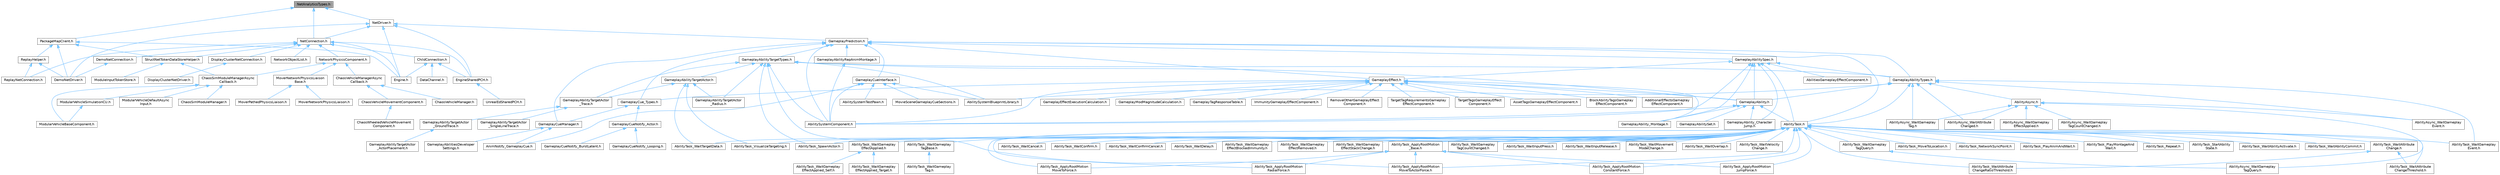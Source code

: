 digraph "NetAnalyticsTypes.h"
{
 // INTERACTIVE_SVG=YES
 // LATEX_PDF_SIZE
  bgcolor="transparent";
  edge [fontname=Helvetica,fontsize=10,labelfontname=Helvetica,labelfontsize=10];
  node [fontname=Helvetica,fontsize=10,shape=box,height=0.2,width=0.4];
  Node1 [id="Node000001",label="NetAnalyticsTypes.h",height=0.2,width=0.4,color="gray40", fillcolor="grey60", style="filled", fontcolor="black",tooltip=" "];
  Node1 -> Node2 [id="edge1_Node000001_Node000002",dir="back",color="steelblue1",style="solid",tooltip=" "];
  Node2 [id="Node000002",label="NetConnection.h",height=0.2,width=0.4,color="grey40", fillcolor="white", style="filled",URL="$d6/d03/NetConnection_8h.html",tooltip=" "];
  Node2 -> Node3 [id="edge2_Node000002_Node000003",dir="back",color="steelblue1",style="solid",tooltip=" "];
  Node3 [id="Node000003",label="ChildConnection.h",height=0.2,width=0.4,color="grey40", fillcolor="white", style="filled",URL="$de/dea/ChildConnection_8h.html",tooltip=" "];
  Node3 -> Node4 [id="edge3_Node000003_Node000004",dir="back",color="steelblue1",style="solid",tooltip=" "];
  Node4 [id="Node000004",label="DataChannel.h",height=0.2,width=0.4,color="grey40", fillcolor="white", style="filled",URL="$df/ded/DataChannel_8h.html",tooltip=" "];
  Node3 -> Node5 [id="edge4_Node000003_Node000005",dir="back",color="steelblue1",style="solid",tooltip=" "];
  Node5 [id="Node000005",label="Engine.h",height=0.2,width=0.4,color="grey40", fillcolor="white", style="filled",URL="$d1/d34/Public_2Engine_8h.html",tooltip=" "];
  Node3 -> Node6 [id="edge5_Node000003_Node000006",dir="back",color="steelblue1",style="solid",tooltip=" "];
  Node6 [id="Node000006",label="EngineSharedPCH.h",height=0.2,width=0.4,color="grey40", fillcolor="white", style="filled",URL="$dc/dbb/EngineSharedPCH_8h.html",tooltip=" "];
  Node6 -> Node7 [id="edge6_Node000006_Node000007",dir="back",color="steelblue1",style="solid",tooltip=" "];
  Node7 [id="Node000007",label="UnrealEdSharedPCH.h",height=0.2,width=0.4,color="grey40", fillcolor="white", style="filled",URL="$d1/de6/UnrealEdSharedPCH_8h.html",tooltip=" "];
  Node2 -> Node8 [id="edge7_Node000002_Node000008",dir="back",color="steelblue1",style="solid",tooltip=" "];
  Node8 [id="Node000008",label="DemoNetConnection.h",height=0.2,width=0.4,color="grey40", fillcolor="white", style="filled",URL="$d7/d81/DemoNetConnection_8h.html",tooltip=" "];
  Node8 -> Node9 [id="edge8_Node000008_Node000009",dir="back",color="steelblue1",style="solid",tooltip=" "];
  Node9 [id="Node000009",label="DemoNetDriver.h",height=0.2,width=0.4,color="grey40", fillcolor="white", style="filled",URL="$df/df9/DemoNetDriver_8h.html",tooltip=" "];
  Node2 -> Node10 [id="edge9_Node000002_Node000010",dir="back",color="steelblue1",style="solid",tooltip=" "];
  Node10 [id="Node000010",label="DisplayClusterNetConnection.h",height=0.2,width=0.4,color="grey40", fillcolor="white", style="filled",URL="$d0/df0/DisplayClusterNetConnection_8h.html",tooltip=" "];
  Node10 -> Node11 [id="edge10_Node000010_Node000011",dir="back",color="steelblue1",style="solid",tooltip=" "];
  Node11 [id="Node000011",label="DisplayClusterNetDriver.h",height=0.2,width=0.4,color="grey40", fillcolor="white", style="filled",URL="$db/de1/DisplayClusterNetDriver_8h.html",tooltip=" "];
  Node2 -> Node5 [id="edge11_Node000002_Node000005",dir="back",color="steelblue1",style="solid",tooltip=" "];
  Node2 -> Node6 [id="edge12_Node000002_Node000006",dir="back",color="steelblue1",style="solid",tooltip=" "];
  Node2 -> Node12 [id="edge13_Node000002_Node000012",dir="back",color="steelblue1",style="solid",tooltip=" "];
  Node12 [id="Node000012",label="NetworkObjectList.h",height=0.2,width=0.4,color="grey40", fillcolor="white", style="filled",URL="$d5/d6a/NetworkObjectList_8h.html",tooltip=" "];
  Node2 -> Node13 [id="edge14_Node000002_Node000013",dir="back",color="steelblue1",style="solid",tooltip=" "];
  Node13 [id="Node000013",label="NetworkPhysicsComponent.h",height=0.2,width=0.4,color="grey40", fillcolor="white", style="filled",URL="$d5/dcb/NetworkPhysicsComponent_8h.html",tooltip=" "];
  Node13 -> Node14 [id="edge15_Node000013_Node000014",dir="back",color="steelblue1",style="solid",tooltip=" "];
  Node14 [id="Node000014",label="ChaosSimModuleManagerAsync\lCallback.h",height=0.2,width=0.4,color="grey40", fillcolor="white", style="filled",URL="$d7/dd0/ChaosSimModuleManagerAsyncCallback_8h.html",tooltip=" "];
  Node14 -> Node15 [id="edge16_Node000014_Node000015",dir="back",color="steelblue1",style="solid",tooltip=" "];
  Node15 [id="Node000015",label="ChaosSimModuleManager.h",height=0.2,width=0.4,color="grey40", fillcolor="white", style="filled",URL="$d7/dd1/ChaosSimModuleManager_8h.html",tooltip=" "];
  Node14 -> Node16 [id="edge17_Node000014_Node000016",dir="back",color="steelblue1",style="solid",tooltip=" "];
  Node16 [id="Node000016",label="ModularVehicleBaseComponent.h",height=0.2,width=0.4,color="grey40", fillcolor="white", style="filled",URL="$d3/dc7/ModularVehicleBaseComponent_8h.html",tooltip=" "];
  Node14 -> Node17 [id="edge18_Node000014_Node000017",dir="back",color="steelblue1",style="solid",tooltip=" "];
  Node17 [id="Node000017",label="ModularVehicleDefaultAsync\lInput.h",height=0.2,width=0.4,color="grey40", fillcolor="white", style="filled",URL="$d5/df8/ModularVehicleDefaultAsyncInput_8h.html",tooltip=" "];
  Node14 -> Node18 [id="edge19_Node000014_Node000018",dir="back",color="steelblue1",style="solid",tooltip=" "];
  Node18 [id="Node000018",label="ModularVehicleSimulationCU.h",height=0.2,width=0.4,color="grey40", fillcolor="white", style="filled",URL="$d8/d61/ModularVehicleSimulationCU_8h.html",tooltip=" "];
  Node18 -> Node16 [id="edge20_Node000018_Node000016",dir="back",color="steelblue1",style="solid",tooltip=" "];
  Node13 -> Node19 [id="edge21_Node000013_Node000019",dir="back",color="steelblue1",style="solid",tooltip=" "];
  Node19 [id="Node000019",label="ChaosVehicleManagerAsync\lCallback.h",height=0.2,width=0.4,color="grey40", fillcolor="white", style="filled",URL="$d4/dea/ChaosVehicleManagerAsyncCallback_8h.html",tooltip=" "];
  Node19 -> Node20 [id="edge22_Node000019_Node000020",dir="back",color="steelblue1",style="solid",tooltip=" "];
  Node20 [id="Node000020",label="ChaosVehicleManager.h",height=0.2,width=0.4,color="grey40", fillcolor="white", style="filled",URL="$d3/d70/ChaosVehicleManager_8h.html",tooltip=" "];
  Node19 -> Node21 [id="edge23_Node000019_Node000021",dir="back",color="steelblue1",style="solid",tooltip=" "];
  Node21 [id="Node000021",label="ChaosVehicleMovementComponent.h",height=0.2,width=0.4,color="grey40", fillcolor="white", style="filled",URL="$dc/dfc/ChaosVehicleMovementComponent_8h.html",tooltip=" "];
  Node21 -> Node22 [id="edge24_Node000021_Node000022",dir="back",color="steelblue1",style="solid",tooltip=" "];
  Node22 [id="Node000022",label="ChaosWheeledVehicleMovement\lComponent.h",height=0.2,width=0.4,color="grey40", fillcolor="white", style="filled",URL="$dc/d77/ChaosWheeledVehicleMovementComponent_8h.html",tooltip=" "];
  Node13 -> Node23 [id="edge25_Node000013_Node000023",dir="back",color="steelblue1",style="solid",tooltip=" "];
  Node23 [id="Node000023",label="MoverNetworkPhysicsLiaison\lBase.h",height=0.2,width=0.4,color="grey40", fillcolor="white", style="filled",URL="$d6/d54/MoverNetworkPhysicsLiaisonBase_8h.html",tooltip=" "];
  Node23 -> Node24 [id="edge26_Node000023_Node000024",dir="back",color="steelblue1",style="solid",tooltip=" "];
  Node24 [id="Node000024",label="MoverNetworkPhysicsLiaison.h",height=0.2,width=0.4,color="grey40", fillcolor="white", style="filled",URL="$d7/d6a/MoverNetworkPhysicsLiaison_8h.html",tooltip=" "];
  Node23 -> Node25 [id="edge27_Node000023_Node000025",dir="back",color="steelblue1",style="solid",tooltip=" "];
  Node25 [id="Node000025",label="MoverPathedPhysicsLiaison.h",height=0.2,width=0.4,color="grey40", fillcolor="white", style="filled",URL="$d8/d2d/MoverPathedPhysicsLiaison_8h.html",tooltip=" "];
  Node2 -> Node26 [id="edge28_Node000002_Node000026",dir="back",color="steelblue1",style="solid",tooltip=" "];
  Node26 [id="Node000026",label="ReplayNetConnection.h",height=0.2,width=0.4,color="grey40", fillcolor="white", style="filled",URL="$d8/dc8/ReplayNetConnection_8h.html",tooltip=" "];
  Node2 -> Node27 [id="edge29_Node000002_Node000027",dir="back",color="steelblue1",style="solid",tooltip=" "];
  Node27 [id="Node000027",label="StructNetTokenDataStoreHelper.h",height=0.2,width=0.4,color="grey40", fillcolor="white", style="filled",URL="$d2/d63/StructNetTokenDataStoreHelper_8h.html",tooltip=" "];
  Node27 -> Node14 [id="edge30_Node000027_Node000014",dir="back",color="steelblue1",style="solid",tooltip=" "];
  Node27 -> Node28 [id="edge31_Node000027_Node000028",dir="back",color="steelblue1",style="solid",tooltip=" "];
  Node28 [id="Node000028",label="ModuleInputTokenStore.h",height=0.2,width=0.4,color="grey40", fillcolor="white", style="filled",URL="$d9/d7e/ModuleInputTokenStore_8h.html",tooltip=" "];
  Node1 -> Node29 [id="edge32_Node000001_Node000029",dir="back",color="steelblue1",style="solid",tooltip=" "];
  Node29 [id="Node000029",label="NetDriver.h",height=0.2,width=0.4,color="grey40", fillcolor="white", style="filled",URL="$d8/d6d/NetDriver_8h.html",tooltip=" "];
  Node29 -> Node9 [id="edge33_Node000029_Node000009",dir="back",color="steelblue1",style="solid",tooltip=" "];
  Node29 -> Node5 [id="edge34_Node000029_Node000005",dir="back",color="steelblue1",style="solid",tooltip=" "];
  Node29 -> Node6 [id="edge35_Node000029_Node000006",dir="back",color="steelblue1",style="solid",tooltip=" "];
  Node29 -> Node30 [id="edge36_Node000029_Node000030",dir="back",color="steelblue1",style="solid",tooltip=" "];
  Node30 [id="Node000030",label="GameplayPrediction.h",height=0.2,width=0.4,color="grey40", fillcolor="white", style="filled",URL="$d1/d2f/GameplayPrediction_8h.html",tooltip=" "];
  Node30 -> Node31 [id="edge37_Node000030_Node000031",dir="back",color="steelblue1",style="solid",tooltip=" "];
  Node31 [id="Node000031",label="AbilitySystemComponent.h",height=0.2,width=0.4,color="grey40", fillcolor="white", style="filled",URL="$d0/da3/AbilitySystemComponent_8h.html",tooltip=" "];
  Node30 -> Node32 [id="edge38_Node000030_Node000032",dir="back",color="steelblue1",style="solid",tooltip=" "];
  Node32 [id="Node000032",label="AbilityTask.h",height=0.2,width=0.4,color="grey40", fillcolor="white", style="filled",URL="$d2/d8e/AbilityTask_8h.html",tooltip=" "];
  Node32 -> Node33 [id="edge39_Node000032_Node000033",dir="back",color="steelblue1",style="solid",tooltip=" "];
  Node33 [id="Node000033",label="AbilityTask_ApplyRootMotion\lConstantForce.h",height=0.2,width=0.4,color="grey40", fillcolor="white", style="filled",URL="$d0/de8/AbilityTask__ApplyRootMotionConstantForce_8h.html",tooltip=" "];
  Node32 -> Node34 [id="edge40_Node000032_Node000034",dir="back",color="steelblue1",style="solid",tooltip=" "];
  Node34 [id="Node000034",label="AbilityTask_ApplyRootMotion\lJumpForce.h",height=0.2,width=0.4,color="grey40", fillcolor="white", style="filled",URL="$d7/db6/AbilityTask__ApplyRootMotionJumpForce_8h.html",tooltip=" "];
  Node32 -> Node35 [id="edge41_Node000032_Node000035",dir="back",color="steelblue1",style="solid",tooltip=" "];
  Node35 [id="Node000035",label="AbilityTask_ApplyRootMotion\lMoveToActorForce.h",height=0.2,width=0.4,color="grey40", fillcolor="white", style="filled",URL="$d5/de3/AbilityTask__ApplyRootMotionMoveToActorForce_8h.html",tooltip=" "];
  Node32 -> Node36 [id="edge42_Node000032_Node000036",dir="back",color="steelblue1",style="solid",tooltip=" "];
  Node36 [id="Node000036",label="AbilityTask_ApplyRootMotion\lMoveToForce.h",height=0.2,width=0.4,color="grey40", fillcolor="white", style="filled",URL="$d3/dc3/AbilityTask__ApplyRootMotionMoveToForce_8h.html",tooltip=" "];
  Node32 -> Node37 [id="edge43_Node000032_Node000037",dir="back",color="steelblue1",style="solid",tooltip=" "];
  Node37 [id="Node000037",label="AbilityTask_ApplyRootMotion\lRadialForce.h",height=0.2,width=0.4,color="grey40", fillcolor="white", style="filled",URL="$da/d06/AbilityTask__ApplyRootMotionRadialForce_8h.html",tooltip=" "];
  Node32 -> Node38 [id="edge44_Node000032_Node000038",dir="back",color="steelblue1",style="solid",tooltip=" "];
  Node38 [id="Node000038",label="AbilityTask_ApplyRootMotion\l_Base.h",height=0.2,width=0.4,color="grey40", fillcolor="white", style="filled",URL="$d8/d7d/AbilityTask__ApplyRootMotion__Base_8h.html",tooltip=" "];
  Node38 -> Node33 [id="edge45_Node000038_Node000033",dir="back",color="steelblue1",style="solid",tooltip=" "];
  Node38 -> Node34 [id="edge46_Node000038_Node000034",dir="back",color="steelblue1",style="solid",tooltip=" "];
  Node38 -> Node35 [id="edge47_Node000038_Node000035",dir="back",color="steelblue1",style="solid",tooltip=" "];
  Node38 -> Node36 [id="edge48_Node000038_Node000036",dir="back",color="steelblue1",style="solid",tooltip=" "];
  Node38 -> Node37 [id="edge49_Node000038_Node000037",dir="back",color="steelblue1",style="solid",tooltip=" "];
  Node32 -> Node39 [id="edge50_Node000032_Node000039",dir="back",color="steelblue1",style="solid",tooltip=" "];
  Node39 [id="Node000039",label="AbilityTask_MoveToLocation.h",height=0.2,width=0.4,color="grey40", fillcolor="white", style="filled",URL="$da/d8d/AbilityTask__MoveToLocation_8h.html",tooltip=" "];
  Node32 -> Node40 [id="edge51_Node000032_Node000040",dir="back",color="steelblue1",style="solid",tooltip=" "];
  Node40 [id="Node000040",label="AbilityTask_NetworkSyncPoint.h",height=0.2,width=0.4,color="grey40", fillcolor="white", style="filled",URL="$dc/d62/AbilityTask__NetworkSyncPoint_8h.html",tooltip=" "];
  Node32 -> Node41 [id="edge52_Node000032_Node000041",dir="back",color="steelblue1",style="solid",tooltip=" "];
  Node41 [id="Node000041",label="AbilityTask_PlayAnimAndWait.h",height=0.2,width=0.4,color="grey40", fillcolor="white", style="filled",URL="$d4/d50/AbilityTask__PlayAnimAndWait_8h.html",tooltip=" "];
  Node32 -> Node42 [id="edge53_Node000032_Node000042",dir="back",color="steelblue1",style="solid",tooltip=" "];
  Node42 [id="Node000042",label="AbilityTask_PlayMontageAnd\lWait.h",height=0.2,width=0.4,color="grey40", fillcolor="white", style="filled",URL="$de/d05/AbilityTask__PlayMontageAndWait_8h.html",tooltip=" "];
  Node32 -> Node43 [id="edge54_Node000032_Node000043",dir="back",color="steelblue1",style="solid",tooltip=" "];
  Node43 [id="Node000043",label="AbilityTask_Repeat.h",height=0.2,width=0.4,color="grey40", fillcolor="white", style="filled",URL="$da/d7d/AbilityTask__Repeat_8h.html",tooltip=" "];
  Node32 -> Node44 [id="edge55_Node000032_Node000044",dir="back",color="steelblue1",style="solid",tooltip=" "];
  Node44 [id="Node000044",label="AbilityTask_SpawnActor.h",height=0.2,width=0.4,color="grey40", fillcolor="white", style="filled",URL="$dc/d97/AbilityTask__SpawnActor_8h.html",tooltip=" "];
  Node32 -> Node45 [id="edge56_Node000032_Node000045",dir="back",color="steelblue1",style="solid",tooltip=" "];
  Node45 [id="Node000045",label="AbilityTask_StartAbility\lState.h",height=0.2,width=0.4,color="grey40", fillcolor="white", style="filled",URL="$db/d91/AbilityTask__StartAbilityState_8h.html",tooltip=" "];
  Node32 -> Node46 [id="edge57_Node000032_Node000046",dir="back",color="steelblue1",style="solid",tooltip=" "];
  Node46 [id="Node000046",label="AbilityTask_VisualizeTargeting.h",height=0.2,width=0.4,color="grey40", fillcolor="white", style="filled",URL="$df/dbd/AbilityTask__VisualizeTargeting_8h.html",tooltip=" "];
  Node32 -> Node47 [id="edge58_Node000032_Node000047",dir="back",color="steelblue1",style="solid",tooltip=" "];
  Node47 [id="Node000047",label="AbilityTask_WaitAbilityActivate.h",height=0.2,width=0.4,color="grey40", fillcolor="white", style="filled",URL="$db/da3/AbilityTask__WaitAbilityActivate_8h.html",tooltip=" "];
  Node32 -> Node48 [id="edge59_Node000032_Node000048",dir="back",color="steelblue1",style="solid",tooltip=" "];
  Node48 [id="Node000048",label="AbilityTask_WaitAbilityCommit.h",height=0.2,width=0.4,color="grey40", fillcolor="white", style="filled",URL="$de/de8/AbilityTask__WaitAbilityCommit_8h.html",tooltip=" "];
  Node32 -> Node49 [id="edge60_Node000032_Node000049",dir="back",color="steelblue1",style="solid",tooltip=" "];
  Node49 [id="Node000049",label="AbilityTask_WaitAttribute\lChange.h",height=0.2,width=0.4,color="grey40", fillcolor="white", style="filled",URL="$dd/d60/AbilityTask__WaitAttributeChange_8h.html",tooltip=" "];
  Node49 -> Node50 [id="edge61_Node000049_Node000050",dir="back",color="steelblue1",style="solid",tooltip=" "];
  Node50 [id="Node000050",label="AbilityTask_WaitAttribute\lChangeRatioThreshold.h",height=0.2,width=0.4,color="grey40", fillcolor="white", style="filled",URL="$de/d5e/AbilityTask__WaitAttributeChangeRatioThreshold_8h.html",tooltip=" "];
  Node49 -> Node51 [id="edge62_Node000049_Node000051",dir="back",color="steelblue1",style="solid",tooltip=" "];
  Node51 [id="Node000051",label="AbilityTask_WaitAttribute\lChangeThreshold.h",height=0.2,width=0.4,color="grey40", fillcolor="white", style="filled",URL="$db/d3e/AbilityTask__WaitAttributeChangeThreshold_8h.html",tooltip=" "];
  Node32 -> Node50 [id="edge63_Node000032_Node000050",dir="back",color="steelblue1",style="solid",tooltip=" "];
  Node32 -> Node51 [id="edge64_Node000032_Node000051",dir="back",color="steelblue1",style="solid",tooltip=" "];
  Node32 -> Node52 [id="edge65_Node000032_Node000052",dir="back",color="steelblue1",style="solid",tooltip=" "];
  Node52 [id="Node000052",label="AbilityTask_WaitCancel.h",height=0.2,width=0.4,color="grey40", fillcolor="white", style="filled",URL="$dc/d16/AbilityTask__WaitCancel_8h.html",tooltip=" "];
  Node32 -> Node53 [id="edge66_Node000032_Node000053",dir="back",color="steelblue1",style="solid",tooltip=" "];
  Node53 [id="Node000053",label="AbilityTask_WaitConfirm.h",height=0.2,width=0.4,color="grey40", fillcolor="white", style="filled",URL="$d3/d4f/AbilityTask__WaitConfirm_8h.html",tooltip=" "];
  Node32 -> Node54 [id="edge67_Node000032_Node000054",dir="back",color="steelblue1",style="solid",tooltip=" "];
  Node54 [id="Node000054",label="AbilityTask_WaitConfirmCancel.h",height=0.2,width=0.4,color="grey40", fillcolor="white", style="filled",URL="$de/d88/AbilityTask__WaitConfirmCancel_8h.html",tooltip=" "];
  Node32 -> Node55 [id="edge68_Node000032_Node000055",dir="back",color="steelblue1",style="solid",tooltip=" "];
  Node55 [id="Node000055",label="AbilityTask_WaitDelay.h",height=0.2,width=0.4,color="grey40", fillcolor="white", style="filled",URL="$dc/d63/AbilityTask__WaitDelay_8h.html",tooltip=" "];
  Node32 -> Node56 [id="edge69_Node000032_Node000056",dir="back",color="steelblue1",style="solid",tooltip=" "];
  Node56 [id="Node000056",label="AbilityTask_WaitGameplay\lEffectApplied.h",height=0.2,width=0.4,color="grey40", fillcolor="white", style="filled",URL="$d8/dfe/AbilityTask__WaitGameplayEffectApplied_8h.html",tooltip=" "];
  Node56 -> Node57 [id="edge70_Node000056_Node000057",dir="back",color="steelblue1",style="solid",tooltip=" "];
  Node57 [id="Node000057",label="AbilityTask_WaitGameplay\lEffectApplied_Self.h",height=0.2,width=0.4,color="grey40", fillcolor="white", style="filled",URL="$d0/d01/AbilityTask__WaitGameplayEffectApplied__Self_8h.html",tooltip=" "];
  Node56 -> Node58 [id="edge71_Node000056_Node000058",dir="back",color="steelblue1",style="solid",tooltip=" "];
  Node58 [id="Node000058",label="AbilityTask_WaitGameplay\lEffectApplied_Target.h",height=0.2,width=0.4,color="grey40", fillcolor="white", style="filled",URL="$db/dc4/AbilityTask__WaitGameplayEffectApplied__Target_8h.html",tooltip=" "];
  Node32 -> Node59 [id="edge72_Node000032_Node000059",dir="back",color="steelblue1",style="solid",tooltip=" "];
  Node59 [id="Node000059",label="AbilityTask_WaitGameplay\lEffectBlockedImmunity.h",height=0.2,width=0.4,color="grey40", fillcolor="white", style="filled",URL="$d4/d24/AbilityTask__WaitGameplayEffectBlockedImmunity_8h.html",tooltip=" "];
  Node32 -> Node60 [id="edge73_Node000032_Node000060",dir="back",color="steelblue1",style="solid",tooltip=" "];
  Node60 [id="Node000060",label="AbilityTask_WaitGameplay\lEffectRemoved.h",height=0.2,width=0.4,color="grey40", fillcolor="white", style="filled",URL="$d1/da9/AbilityTask__WaitGameplayEffectRemoved_8h.html",tooltip=" "];
  Node32 -> Node61 [id="edge74_Node000032_Node000061",dir="back",color="steelblue1",style="solid",tooltip=" "];
  Node61 [id="Node000061",label="AbilityTask_WaitGameplay\lEffectStackChange.h",height=0.2,width=0.4,color="grey40", fillcolor="white", style="filled",URL="$de/db3/AbilityTask__WaitGameplayEffectStackChange_8h.html",tooltip=" "];
  Node32 -> Node62 [id="edge75_Node000032_Node000062",dir="back",color="steelblue1",style="solid",tooltip=" "];
  Node62 [id="Node000062",label="AbilityTask_WaitGameplay\lEvent.h",height=0.2,width=0.4,color="grey40", fillcolor="white", style="filled",URL="$dc/db8/AbilityTask__WaitGameplayEvent_8h.html",tooltip=" "];
  Node32 -> Node63 [id="edge76_Node000032_Node000063",dir="back",color="steelblue1",style="solid",tooltip=" "];
  Node63 [id="Node000063",label="AbilityTask_WaitGameplay\lTagBase.h",height=0.2,width=0.4,color="grey40", fillcolor="white", style="filled",URL="$d8/dd0/AbilityTask__WaitGameplayTagBase_8h.html",tooltip=" "];
  Node63 -> Node64 [id="edge77_Node000063_Node000064",dir="back",color="steelblue1",style="solid",tooltip=" "];
  Node64 [id="Node000064",label="AbilityTask_WaitGameplay\lTag.h",height=0.2,width=0.4,color="grey40", fillcolor="white", style="filled",URL="$d3/d4f/AbilityTask__WaitGameplayTag_8h.html",tooltip=" "];
  Node32 -> Node65 [id="edge78_Node000032_Node000065",dir="back",color="steelblue1",style="solid",tooltip=" "];
  Node65 [id="Node000065",label="AbilityTask_WaitGameplay\lTagCountChanged.h",height=0.2,width=0.4,color="grey40", fillcolor="white", style="filled",URL="$dd/d55/AbilityTask__WaitGameplayTagCountChanged_8h.html",tooltip=" "];
  Node32 -> Node66 [id="edge79_Node000032_Node000066",dir="back",color="steelblue1",style="solid",tooltip=" "];
  Node66 [id="Node000066",label="AbilityTask_WaitGameplay\lTagQuery.h",height=0.2,width=0.4,color="grey40", fillcolor="white", style="filled",URL="$d4/d7f/AbilityTask__WaitGameplayTagQuery_8h.html",tooltip=" "];
  Node66 -> Node67 [id="edge80_Node000066_Node000067",dir="back",color="steelblue1",style="solid",tooltip=" "];
  Node67 [id="Node000067",label="AbilityAsync_WaitGameplay\lTagQuery.h",height=0.2,width=0.4,color="grey40", fillcolor="white", style="filled",URL="$d5/d29/AbilityAsync__WaitGameplayTagQuery_8h.html",tooltip=" "];
  Node32 -> Node68 [id="edge81_Node000032_Node000068",dir="back",color="steelblue1",style="solid",tooltip=" "];
  Node68 [id="Node000068",label="AbilityTask_WaitInputPress.h",height=0.2,width=0.4,color="grey40", fillcolor="white", style="filled",URL="$d6/d00/AbilityTask__WaitInputPress_8h.html",tooltip=" "];
  Node32 -> Node69 [id="edge82_Node000032_Node000069",dir="back",color="steelblue1",style="solid",tooltip=" "];
  Node69 [id="Node000069",label="AbilityTask_WaitInputRelease.h",height=0.2,width=0.4,color="grey40", fillcolor="white", style="filled",URL="$d1/d89/AbilityTask__WaitInputRelease_8h.html",tooltip=" "];
  Node32 -> Node70 [id="edge83_Node000032_Node000070",dir="back",color="steelblue1",style="solid",tooltip=" "];
  Node70 [id="Node000070",label="AbilityTask_WaitMovement\lModeChange.h",height=0.2,width=0.4,color="grey40", fillcolor="white", style="filled",URL="$d9/df7/AbilityTask__WaitMovementModeChange_8h.html",tooltip=" "];
  Node32 -> Node71 [id="edge84_Node000032_Node000071",dir="back",color="steelblue1",style="solid",tooltip=" "];
  Node71 [id="Node000071",label="AbilityTask_WaitOverlap.h",height=0.2,width=0.4,color="grey40", fillcolor="white", style="filled",URL="$d9/dab/AbilityTask__WaitOverlap_8h.html",tooltip=" "];
  Node32 -> Node72 [id="edge85_Node000032_Node000072",dir="back",color="steelblue1",style="solid",tooltip=" "];
  Node72 [id="Node000072",label="AbilityTask_WaitTargetData.h",height=0.2,width=0.4,color="grey40", fillcolor="white", style="filled",URL="$d2/d40/AbilityTask__WaitTargetData_8h.html",tooltip=" "];
  Node32 -> Node73 [id="edge86_Node000032_Node000073",dir="back",color="steelblue1",style="solid",tooltip=" "];
  Node73 [id="Node000073",label="AbilityTask_WaitVelocity\lChange.h",height=0.2,width=0.4,color="grey40", fillcolor="white", style="filled",URL="$da/d38/AbilityTask__WaitVelocityChange_8h.html",tooltip=" "];
  Node30 -> Node74 [id="edge87_Node000030_Node000074",dir="back",color="steelblue1",style="solid",tooltip=" "];
  Node74 [id="Node000074",label="GameplayAbilityRepAnimMontage.h",height=0.2,width=0.4,color="grey40", fillcolor="white", style="filled",URL="$d2/d68/GameplayAbilityRepAnimMontage_8h.html",tooltip=" "];
  Node74 -> Node31 [id="edge88_Node000074_Node000031",dir="back",color="steelblue1",style="solid",tooltip=" "];
  Node30 -> Node75 [id="edge89_Node000030_Node000075",dir="back",color="steelblue1",style="solid",tooltip=" "];
  Node75 [id="Node000075",label="GameplayAbilitySpec.h",height=0.2,width=0.4,color="grey40", fillcolor="white", style="filled",URL="$dd/daf/GameplayAbilitySpec_8h.html",tooltip=" "];
  Node75 -> Node76 [id="edge90_Node000075_Node000076",dir="back",color="steelblue1",style="solid",tooltip=" "];
  Node76 [id="Node000076",label="AbilitiesGameplayEffectComponent.h",height=0.2,width=0.4,color="grey40", fillcolor="white", style="filled",URL="$da/db0/AbilitiesGameplayEffectComponent_8h.html",tooltip=" "];
  Node75 -> Node31 [id="edge91_Node000075_Node000031",dir="back",color="steelblue1",style="solid",tooltip=" "];
  Node75 -> Node32 [id="edge92_Node000075_Node000032",dir="back",color="steelblue1",style="solid",tooltip=" "];
  Node75 -> Node77 [id="edge93_Node000075_Node000077",dir="back",color="steelblue1",style="solid",tooltip=" "];
  Node77 [id="Node000077",label="GameplayAbility.h",height=0.2,width=0.4,color="grey40", fillcolor="white", style="filled",URL="$dc/d44/GameplayAbility_8h.html",tooltip=" "];
  Node77 -> Node31 [id="edge94_Node000077_Node000031",dir="back",color="steelblue1",style="solid",tooltip=" "];
  Node77 -> Node32 [id="edge95_Node000077_Node000032",dir="back",color="steelblue1",style="solid",tooltip=" "];
  Node77 -> Node78 [id="edge96_Node000077_Node000078",dir="back",color="steelblue1",style="solid",tooltip=" "];
  Node78 [id="Node000078",label="GameplayAbilitySet.h",height=0.2,width=0.4,color="grey40", fillcolor="white", style="filled",URL="$d5/d19/GameplayAbilitySet_8h.html",tooltip=" "];
  Node77 -> Node79 [id="edge97_Node000077_Node000079",dir="back",color="steelblue1",style="solid",tooltip=" "];
  Node79 [id="Node000079",label="GameplayAbility_Character\lJump.h",height=0.2,width=0.4,color="grey40", fillcolor="white", style="filled",URL="$d7/dd2/GameplayAbility__CharacterJump_8h.html",tooltip=" "];
  Node77 -> Node80 [id="edge98_Node000077_Node000080",dir="back",color="steelblue1",style="solid",tooltip=" "];
  Node80 [id="Node000080",label="GameplayAbility_Montage.h",height=0.2,width=0.4,color="grey40", fillcolor="white", style="filled",URL="$d6/d77/GameplayAbility__Montage_8h.html",tooltip=" "];
  Node75 -> Node81 [id="edge99_Node000075_Node000081",dir="back",color="steelblue1",style="solid",tooltip=" "];
  Node81 [id="Node000081",label="GameplayAbilityTypes.h",height=0.2,width=0.4,color="grey40", fillcolor="white", style="filled",URL="$d1/dd9/GameplayAbilityTypes_8h.html",tooltip=" "];
  Node81 -> Node82 [id="edge100_Node000081_Node000082",dir="back",color="steelblue1",style="solid",tooltip=" "];
  Node82 [id="Node000082",label="AbilityAsync.h",height=0.2,width=0.4,color="grey40", fillcolor="white", style="filled",URL="$d8/dce/AbilityAsync_8h.html",tooltip=" "];
  Node82 -> Node83 [id="edge101_Node000082_Node000083",dir="back",color="steelblue1",style="solid",tooltip=" "];
  Node83 [id="Node000083",label="AbilityAsync_WaitAttribute\lChanged.h",height=0.2,width=0.4,color="grey40", fillcolor="white", style="filled",URL="$d8/d81/AbilityAsync__WaitAttributeChanged_8h.html",tooltip=" "];
  Node82 -> Node84 [id="edge102_Node000082_Node000084",dir="back",color="steelblue1",style="solid",tooltip=" "];
  Node84 [id="Node000084",label="AbilityAsync_WaitGameplay\lEffectApplied.h",height=0.2,width=0.4,color="grey40", fillcolor="white", style="filled",URL="$dd/d1a/AbilityAsync__WaitGameplayEffectApplied_8h.html",tooltip=" "];
  Node82 -> Node85 [id="edge103_Node000082_Node000085",dir="back",color="steelblue1",style="solid",tooltip=" "];
  Node85 [id="Node000085",label="AbilityAsync_WaitGameplay\lEvent.h",height=0.2,width=0.4,color="grey40", fillcolor="white", style="filled",URL="$d4/d2d/AbilityAsync__WaitGameplayEvent_8h.html",tooltip=" "];
  Node82 -> Node86 [id="edge104_Node000082_Node000086",dir="back",color="steelblue1",style="solid",tooltip=" "];
  Node86 [id="Node000086",label="AbilityAsync_WaitGameplay\lTag.h",height=0.2,width=0.4,color="grey40", fillcolor="white", style="filled",URL="$d8/dc5/AbilityAsync__WaitGameplayTag_8h.html",tooltip=" "];
  Node82 -> Node87 [id="edge105_Node000082_Node000087",dir="back",color="steelblue1",style="solid",tooltip=" "];
  Node87 [id="Node000087",label="AbilityAsync_WaitGameplay\lTagCountChanged.h",height=0.2,width=0.4,color="grey40", fillcolor="white", style="filled",URL="$d3/d03/AbilityAsync__WaitGameplayTagCountChanged_8h.html",tooltip=" "];
  Node82 -> Node67 [id="edge106_Node000082_Node000067",dir="back",color="steelblue1",style="solid",tooltip=" "];
  Node81 -> Node83 [id="edge107_Node000081_Node000083",dir="back",color="steelblue1",style="solid",tooltip=" "];
  Node81 -> Node85 [id="edge108_Node000081_Node000085",dir="back",color="steelblue1",style="solid",tooltip=" "];
  Node81 -> Node86 [id="edge109_Node000081_Node000086",dir="back",color="steelblue1",style="solid",tooltip=" "];
  Node81 -> Node88 [id="edge110_Node000081_Node000088",dir="back",color="steelblue1",style="solid",tooltip=" "];
  Node88 [id="Node000088",label="AbilitySystemBlueprintLibrary.h",height=0.2,width=0.4,color="grey40", fillcolor="white", style="filled",URL="$d5/dd6/AbilitySystemBlueprintLibrary_8h.html",tooltip=" "];
  Node81 -> Node32 [id="edge111_Node000081_Node000032",dir="back",color="steelblue1",style="solid",tooltip=" "];
  Node81 -> Node62 [id="edge112_Node000081_Node000062",dir="back",color="steelblue1",style="solid",tooltip=" "];
  Node81 -> Node77 [id="edge113_Node000081_Node000077",dir="back",color="steelblue1",style="solid",tooltip=" "];
  Node75 -> Node79 [id="edge114_Node000075_Node000079",dir="back",color="steelblue1",style="solid",tooltip=" "];
  Node75 -> Node80 [id="edge115_Node000075_Node000080",dir="back",color="steelblue1",style="solid",tooltip=" "];
  Node75 -> Node89 [id="edge116_Node000075_Node000089",dir="back",color="steelblue1",style="solid",tooltip=" "];
  Node89 [id="Node000089",label="GameplayEffect.h",height=0.2,width=0.4,color="grey40", fillcolor="white", style="filled",URL="$d4/d15/GameplayEffect_8h.html",tooltip=" "];
  Node89 -> Node31 [id="edge117_Node000089_Node000031",dir="back",color="steelblue1",style="solid",tooltip=" "];
  Node89 -> Node90 [id="edge118_Node000089_Node000090",dir="back",color="steelblue1",style="solid",tooltip=" "];
  Node90 [id="Node000090",label="AdditionalEffectsGameplay\lEffectComponent.h",height=0.2,width=0.4,color="grey40", fillcolor="white", style="filled",URL="$d5/dd7/AdditionalEffectsGameplayEffectComponent_8h.html",tooltip=" "];
  Node89 -> Node91 [id="edge119_Node000089_Node000091",dir="back",color="steelblue1",style="solid",tooltip=" "];
  Node91 [id="Node000091",label="AssetTagsGameplayEffectComponent.h",height=0.2,width=0.4,color="grey40", fillcolor="white", style="filled",URL="$df/d29/AssetTagsGameplayEffectComponent_8h.html",tooltip=" "];
  Node89 -> Node92 [id="edge120_Node000089_Node000092",dir="back",color="steelblue1",style="solid",tooltip=" "];
  Node92 [id="Node000092",label="BlockAbilityTagsGameplay\lEffectComponent.h",height=0.2,width=0.4,color="grey40", fillcolor="white", style="filled",URL="$d3/dad/BlockAbilityTagsGameplayEffectComponent_8h.html",tooltip=" "];
  Node89 -> Node77 [id="edge121_Node000089_Node000077",dir="back",color="steelblue1",style="solid",tooltip=" "];
  Node89 -> Node80 [id="edge122_Node000089_Node000080",dir="back",color="steelblue1",style="solid",tooltip=" "];
  Node89 -> Node93 [id="edge123_Node000089_Node000093",dir="back",color="steelblue1",style="solid",tooltip=" "];
  Node93 [id="Node000093",label="GameplayCue_Types.h",height=0.2,width=0.4,color="grey40", fillcolor="white", style="filled",URL="$da/d67/GameplayCue__Types_8h.html",tooltip=" "];
  Node93 -> Node94 [id="edge124_Node000093_Node000094",dir="back",color="steelblue1",style="solid",tooltip=" "];
  Node94 [id="Node000094",label="GameplayCueManager.h",height=0.2,width=0.4,color="grey40", fillcolor="white", style="filled",URL="$d7/d4e/GameplayCueManager_8h.html",tooltip=" "];
  Node94 -> Node95 [id="edge125_Node000094_Node000095",dir="back",color="steelblue1",style="solid",tooltip=" "];
  Node95 [id="Node000095",label="AnimNotify_GameplayCue.h",height=0.2,width=0.4,color="grey40", fillcolor="white", style="filled",URL="$da/d48/AnimNotify__GameplayCue_8h.html",tooltip=" "];
  Node94 -> Node96 [id="edge126_Node000094_Node000096",dir="back",color="steelblue1",style="solid",tooltip=" "];
  Node96 [id="Node000096",label="GameplayAbilitiesDeveloper\lSettings.h",height=0.2,width=0.4,color="grey40", fillcolor="white", style="filled",URL="$d3/d55/GameplayAbilitiesDeveloperSettings_8h.html",tooltip=" "];
  Node93 -> Node97 [id="edge127_Node000093_Node000097",dir="back",color="steelblue1",style="solid",tooltip=" "];
  Node97 [id="Node000097",label="GameplayCueNotify_Actor.h",height=0.2,width=0.4,color="grey40", fillcolor="white", style="filled",URL="$df/d91/GameplayCueNotify__Actor_8h.html",tooltip=" "];
  Node97 -> Node98 [id="edge128_Node000097_Node000098",dir="back",color="steelblue1",style="solid",tooltip=" "];
  Node98 [id="Node000098",label="GameplayCueNotify_BurstLatent.h",height=0.2,width=0.4,color="grey40", fillcolor="white", style="filled",URL="$df/db0/GameplayCueNotify__BurstLatent_8h.html",tooltip=" "];
  Node97 -> Node99 [id="edge129_Node000097_Node000099",dir="back",color="steelblue1",style="solid",tooltip=" "];
  Node99 [id="Node000099",label="GameplayCueNotify_Looping.h",height=0.2,width=0.4,color="grey40", fillcolor="white", style="filled",URL="$d5/db4/GameplayCueNotify__Looping_8h.html",tooltip=" "];
  Node89 -> Node100 [id="edge130_Node000089_Node000100",dir="back",color="steelblue1",style="solid",tooltip=" "];
  Node100 [id="Node000100",label="GameplayEffectExecutionCalculation.h",height=0.2,width=0.4,color="grey40", fillcolor="white", style="filled",URL="$df/d9d/GameplayEffectExecutionCalculation_8h.html",tooltip=" "];
  Node89 -> Node101 [id="edge131_Node000089_Node000101",dir="back",color="steelblue1",style="solid",tooltip=" "];
  Node101 [id="Node000101",label="GameplayModMagnitudeCalculation.h",height=0.2,width=0.4,color="grey40", fillcolor="white", style="filled",URL="$dd/da6/GameplayModMagnitudeCalculation_8h.html",tooltip=" "];
  Node89 -> Node102 [id="edge132_Node000089_Node000102",dir="back",color="steelblue1",style="solid",tooltip=" "];
  Node102 [id="Node000102",label="GameplayTagResponseTable.h",height=0.2,width=0.4,color="grey40", fillcolor="white", style="filled",URL="$d1/d27/GameplayTagResponseTable_8h.html",tooltip=" "];
  Node89 -> Node103 [id="edge133_Node000089_Node000103",dir="back",color="steelblue1",style="solid",tooltip=" "];
  Node103 [id="Node000103",label="ImmunityGameplayEffectComponent.h",height=0.2,width=0.4,color="grey40", fillcolor="white", style="filled",URL="$d7/dae/ImmunityGameplayEffectComponent_8h.html",tooltip=" "];
  Node89 -> Node104 [id="edge134_Node000089_Node000104",dir="back",color="steelblue1",style="solid",tooltip=" "];
  Node104 [id="Node000104",label="RemoveOtherGameplayEffect\lComponent.h",height=0.2,width=0.4,color="grey40", fillcolor="white", style="filled",URL="$d8/da2/RemoveOtherGameplayEffectComponent_8h.html",tooltip=" "];
  Node89 -> Node105 [id="edge135_Node000089_Node000105",dir="back",color="steelblue1",style="solid",tooltip=" "];
  Node105 [id="Node000105",label="TargetTagRequirementsGameplay\lEffectComponent.h",height=0.2,width=0.4,color="grey40", fillcolor="white", style="filled",URL="$d3/df8/TargetTagRequirementsGameplayEffectComponent_8h.html",tooltip=" "];
  Node89 -> Node106 [id="edge136_Node000089_Node000106",dir="back",color="steelblue1",style="solid",tooltip=" "];
  Node106 [id="Node000106",label="TargetTagsGameplayEffect\lComponent.h",height=0.2,width=0.4,color="grey40", fillcolor="white", style="filled",URL="$d5/d2e/TargetTagsGameplayEffectComponent_8h.html",tooltip=" "];
  Node30 -> Node107 [id="edge137_Node000030_Node000107",dir="back",color="steelblue1",style="solid",tooltip=" "];
  Node107 [id="Node000107",label="GameplayAbilityTargetTypes.h",height=0.2,width=0.4,color="grey40", fillcolor="white", style="filled",URL="$d8/dd1/GameplayAbilityTargetTypes_8h.html",tooltip=" "];
  Node107 -> Node88 [id="edge138_Node000107_Node000088",dir="back",color="steelblue1",style="solid",tooltip=" "];
  Node107 -> Node31 [id="edge139_Node000107_Node000031",dir="back",color="steelblue1",style="solid",tooltip=" "];
  Node107 -> Node35 [id="edge140_Node000107_Node000035",dir="back",color="steelblue1",style="solid",tooltip=" "];
  Node107 -> Node44 [id="edge141_Node000107_Node000044",dir="back",color="steelblue1",style="solid",tooltip=" "];
  Node107 -> Node77 [id="edge142_Node000107_Node000077",dir="back",color="steelblue1",style="solid",tooltip=" "];
  Node107 -> Node108 [id="edge143_Node000107_Node000108",dir="back",color="steelblue1",style="solid",tooltip=" "];
  Node108 [id="Node000108",label="GameplayAbilityTargetActor.h",height=0.2,width=0.4,color="grey40", fillcolor="white", style="filled",URL="$d7/d35/GameplayAbilityTargetActor_8h.html",tooltip=" "];
  Node108 -> Node46 [id="edge144_Node000108_Node000046",dir="back",color="steelblue1",style="solid",tooltip=" "];
  Node108 -> Node72 [id="edge145_Node000108_Node000072",dir="back",color="steelblue1",style="solid",tooltip=" "];
  Node108 -> Node109 [id="edge146_Node000108_Node000109",dir="back",color="steelblue1",style="solid",tooltip=" "];
  Node109 [id="Node000109",label="GameplayAbilityTargetActor\l_Radius.h",height=0.2,width=0.4,color="grey40", fillcolor="white", style="filled",URL="$da/d31/GameplayAbilityTargetActor__Radius_8h.html",tooltip=" "];
  Node108 -> Node110 [id="edge147_Node000108_Node000110",dir="back",color="steelblue1",style="solid",tooltip=" "];
  Node110 [id="Node000110",label="GameplayAbilityTargetActor\l_Trace.h",height=0.2,width=0.4,color="grey40", fillcolor="white", style="filled",URL="$d6/d1b/GameplayAbilityTargetActor__Trace_8h.html",tooltip=" "];
  Node110 -> Node111 [id="edge148_Node000110_Node000111",dir="back",color="steelblue1",style="solid",tooltip=" "];
  Node111 [id="Node000111",label="GameplayAbilityTargetActor\l_GroundTrace.h",height=0.2,width=0.4,color="grey40", fillcolor="white", style="filled",URL="$d8/daf/GameplayAbilityTargetActor__GroundTrace_8h.html",tooltip=" "];
  Node111 -> Node112 [id="edge149_Node000111_Node000112",dir="back",color="steelblue1",style="solid",tooltip=" "];
  Node112 [id="Node000112",label="GameplayAbilityTargetActor\l_ActorPlacement.h",height=0.2,width=0.4,color="grey40", fillcolor="white", style="filled",URL="$d5/d60/GameplayAbilityTargetActor__ActorPlacement_8h.html",tooltip=" "];
  Node110 -> Node113 [id="edge150_Node000110_Node000113",dir="back",color="steelblue1",style="solid",tooltip=" "];
  Node113 [id="Node000113",label="GameplayAbilityTargetActor\l_SingleLineTrace.h",height=0.2,width=0.4,color="grey40", fillcolor="white", style="filled",URL="$dc/d15/GameplayAbilityTargetActor__SingleLineTrace_8h.html",tooltip=" "];
  Node107 -> Node109 [id="edge151_Node000107_Node000109",dir="back",color="steelblue1",style="solid",tooltip=" "];
  Node107 -> Node110 [id="edge152_Node000107_Node000110",dir="back",color="steelblue1",style="solid",tooltip=" "];
  Node107 -> Node81 [id="edge153_Node000107_Node000081",dir="back",color="steelblue1",style="solid",tooltip=" "];
  Node30 -> Node81 [id="edge154_Node000030_Node000081",dir="back",color="steelblue1",style="solid",tooltip=" "];
  Node30 -> Node114 [id="edge155_Node000030_Node000114",dir="back",color="steelblue1",style="solid",tooltip=" "];
  Node114 [id="Node000114",label="GameplayCueInterface.h",height=0.2,width=0.4,color="grey40", fillcolor="white", style="filled",URL="$d3/d31/GameplayCueInterface_8h.html",tooltip=" "];
  Node114 -> Node88 [id="edge156_Node000114_Node000088",dir="back",color="steelblue1",style="solid",tooltip=" "];
  Node114 -> Node31 [id="edge157_Node000114_Node000031",dir="back",color="steelblue1",style="solid",tooltip=" "];
  Node114 -> Node115 [id="edge158_Node000114_Node000115",dir="back",color="steelblue1",style="solid",tooltip=" "];
  Node115 [id="Node000115",label="AbilitySystemTestPawn.h",height=0.2,width=0.4,color="grey40", fillcolor="white", style="filled",URL="$d9/d5f/AbilitySystemTestPawn_8h.html",tooltip=" "];
  Node114 -> Node95 [id="edge159_Node000114_Node000095",dir="back",color="steelblue1",style="solid",tooltip=" "];
  Node114 -> Node116 [id="edge160_Node000114_Node000116",dir="back",color="steelblue1",style="solid",tooltip=" "];
  Node116 [id="Node000116",label="MovieSceneGameplayCueSections.h",height=0.2,width=0.4,color="grey40", fillcolor="white", style="filled",URL="$df/ded/MovieSceneGameplayCueSections_8h.html",tooltip=" "];
  Node30 -> Node94 [id="edge161_Node000030_Node000094",dir="back",color="steelblue1",style="solid",tooltip=" "];
  Node30 -> Node93 [id="edge162_Node000030_Node000093",dir="back",color="steelblue1",style="solid",tooltip=" "];
  Node30 -> Node89 [id="edge163_Node000030_Node000089",dir="back",color="steelblue1",style="solid",tooltip=" "];
  Node29 -> Node2 [id="edge164_Node000029_Node000002",dir="back",color="steelblue1",style="solid",tooltip=" "];
  Node1 -> Node117 [id="edge165_Node000001_Node000117",dir="back",color="steelblue1",style="solid",tooltip=" "];
  Node117 [id="Node000117",label="PackageMapClient.h",height=0.2,width=0.4,color="grey40", fillcolor="white", style="filled",URL="$d8/d9b/PackageMapClient_8h.html",tooltip=" "];
  Node117 -> Node9 [id="edge166_Node000117_Node000009",dir="back",color="steelblue1",style="solid",tooltip=" "];
  Node117 -> Node5 [id="edge167_Node000117_Node000005",dir="back",color="steelblue1",style="solid",tooltip=" "];
  Node117 -> Node118 [id="edge168_Node000117_Node000118",dir="back",color="steelblue1",style="solid",tooltip=" "];
  Node118 [id="Node000118",label="ReplayHelper.h",height=0.2,width=0.4,color="grey40", fillcolor="white", style="filled",URL="$d4/d6f/ReplayHelper_8h.html",tooltip=" "];
  Node118 -> Node9 [id="edge169_Node000118_Node000009",dir="back",color="steelblue1",style="solid",tooltip=" "];
  Node118 -> Node26 [id="edge170_Node000118_Node000026",dir="back",color="steelblue1",style="solid",tooltip=" "];
  Node117 -> Node27 [id="edge171_Node000117_Node000027",dir="back",color="steelblue1",style="solid",tooltip=" "];
}
